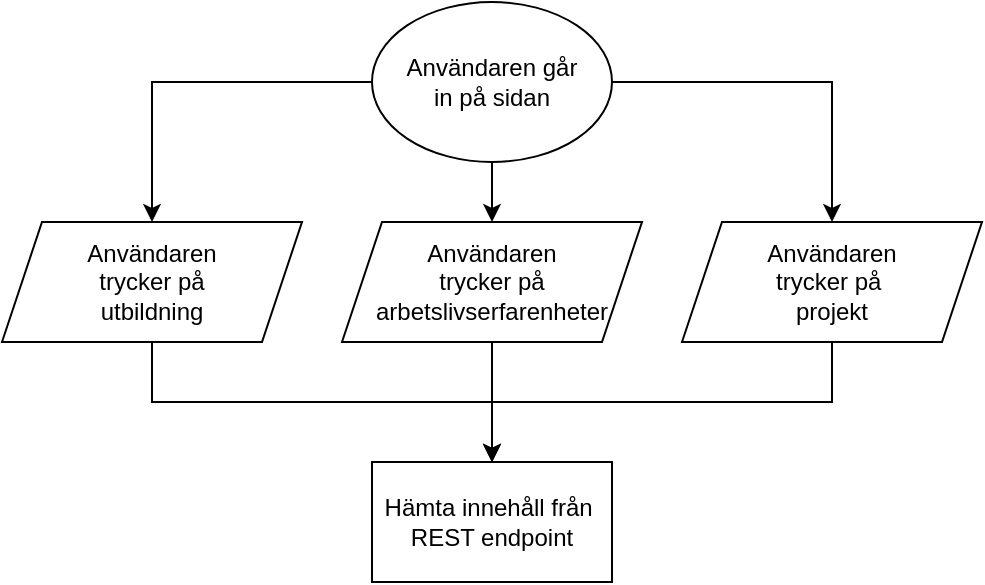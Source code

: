 <mxfile version="15.5.8" type="github">
  <diagram id="WiQCbs44LWPuVq2uQzzB" name="Page-1">
    <mxGraphModel dx="694" dy="761" grid="1" gridSize="10" guides="1" tooltips="1" connect="1" arrows="1" fold="1" page="1" pageScale="1" pageWidth="2000" pageHeight="2000" math="0" shadow="0">
      <root>
        <mxCell id="0" />
        <mxCell id="1" parent="0" />
        <mxCell id="f3yNmSJpMfuCNNHlSyYO-7" style="edgeStyle=orthogonalEdgeStyle;rounded=0;orthogonalLoop=1;jettySize=auto;html=1;" edge="1" parent="1" source="f3yNmSJpMfuCNNHlSyYO-1" target="f3yNmSJpMfuCNNHlSyYO-3">
          <mxGeometry relative="1" as="geometry" />
        </mxCell>
        <mxCell id="f3yNmSJpMfuCNNHlSyYO-8" style="edgeStyle=orthogonalEdgeStyle;rounded=0;orthogonalLoop=1;jettySize=auto;html=1;" edge="1" parent="1" source="f3yNmSJpMfuCNNHlSyYO-1" target="f3yNmSJpMfuCNNHlSyYO-4">
          <mxGeometry relative="1" as="geometry" />
        </mxCell>
        <mxCell id="f3yNmSJpMfuCNNHlSyYO-9" style="edgeStyle=orthogonalEdgeStyle;rounded=0;orthogonalLoop=1;jettySize=auto;html=1;" edge="1" parent="1" source="f3yNmSJpMfuCNNHlSyYO-1" target="f3yNmSJpMfuCNNHlSyYO-5">
          <mxGeometry relative="1" as="geometry" />
        </mxCell>
        <mxCell id="f3yNmSJpMfuCNNHlSyYO-1" value="Användaren går&lt;br&gt;in på sidan" style="ellipse;whiteSpace=wrap;html=1;" vertex="1" parent="1">
          <mxGeometry x="235" y="40" width="120" height="80" as="geometry" />
        </mxCell>
        <mxCell id="f3yNmSJpMfuCNNHlSyYO-14" style="edgeStyle=orthogonalEdgeStyle;rounded=0;orthogonalLoop=1;jettySize=auto;html=1;" edge="1" parent="1" source="f3yNmSJpMfuCNNHlSyYO-3" target="f3yNmSJpMfuCNNHlSyYO-11">
          <mxGeometry relative="1" as="geometry" />
        </mxCell>
        <mxCell id="f3yNmSJpMfuCNNHlSyYO-3" value="Användaren&lt;br&gt;trycker på&lt;br&gt;arbetslivserfarenheter" style="shape=parallelogram;perimeter=parallelogramPerimeter;whiteSpace=wrap;html=1;fixedSize=1;" vertex="1" parent="1">
          <mxGeometry x="220" y="150" width="150" height="60" as="geometry" />
        </mxCell>
        <mxCell id="f3yNmSJpMfuCNNHlSyYO-12" style="edgeStyle=orthogonalEdgeStyle;rounded=0;orthogonalLoop=1;jettySize=auto;html=1;" edge="1" parent="1" source="f3yNmSJpMfuCNNHlSyYO-4" target="f3yNmSJpMfuCNNHlSyYO-11">
          <mxGeometry relative="1" as="geometry">
            <Array as="points">
              <mxPoint x="125" y="240" />
              <mxPoint x="295" y="240" />
            </Array>
          </mxGeometry>
        </mxCell>
        <mxCell id="f3yNmSJpMfuCNNHlSyYO-4" value="Användaren&lt;br&gt;trycker på&lt;br&gt;utbildning" style="shape=parallelogram;perimeter=parallelogramPerimeter;whiteSpace=wrap;html=1;fixedSize=1;" vertex="1" parent="1">
          <mxGeometry x="50" y="150" width="150" height="60" as="geometry" />
        </mxCell>
        <mxCell id="f3yNmSJpMfuCNNHlSyYO-13" style="edgeStyle=orthogonalEdgeStyle;rounded=0;orthogonalLoop=1;jettySize=auto;html=1;" edge="1" parent="1" source="f3yNmSJpMfuCNNHlSyYO-5" target="f3yNmSJpMfuCNNHlSyYO-11">
          <mxGeometry relative="1" as="geometry">
            <Array as="points">
              <mxPoint x="465" y="240" />
              <mxPoint x="295" y="240" />
            </Array>
          </mxGeometry>
        </mxCell>
        <mxCell id="f3yNmSJpMfuCNNHlSyYO-5" value="Användaren&lt;br&gt;trycker på&amp;nbsp;&lt;br&gt;projekt" style="shape=parallelogram;perimeter=parallelogramPerimeter;whiteSpace=wrap;html=1;fixedSize=1;" vertex="1" parent="1">
          <mxGeometry x="390" y="150" width="150" height="60" as="geometry" />
        </mxCell>
        <mxCell id="f3yNmSJpMfuCNNHlSyYO-11" value="Hämta innehåll från&amp;nbsp;&lt;br&gt;REST endpoint" style="rounded=0;whiteSpace=wrap;html=1;" vertex="1" parent="1">
          <mxGeometry x="235" y="270" width="120" height="60" as="geometry" />
        </mxCell>
      </root>
    </mxGraphModel>
  </diagram>
</mxfile>
